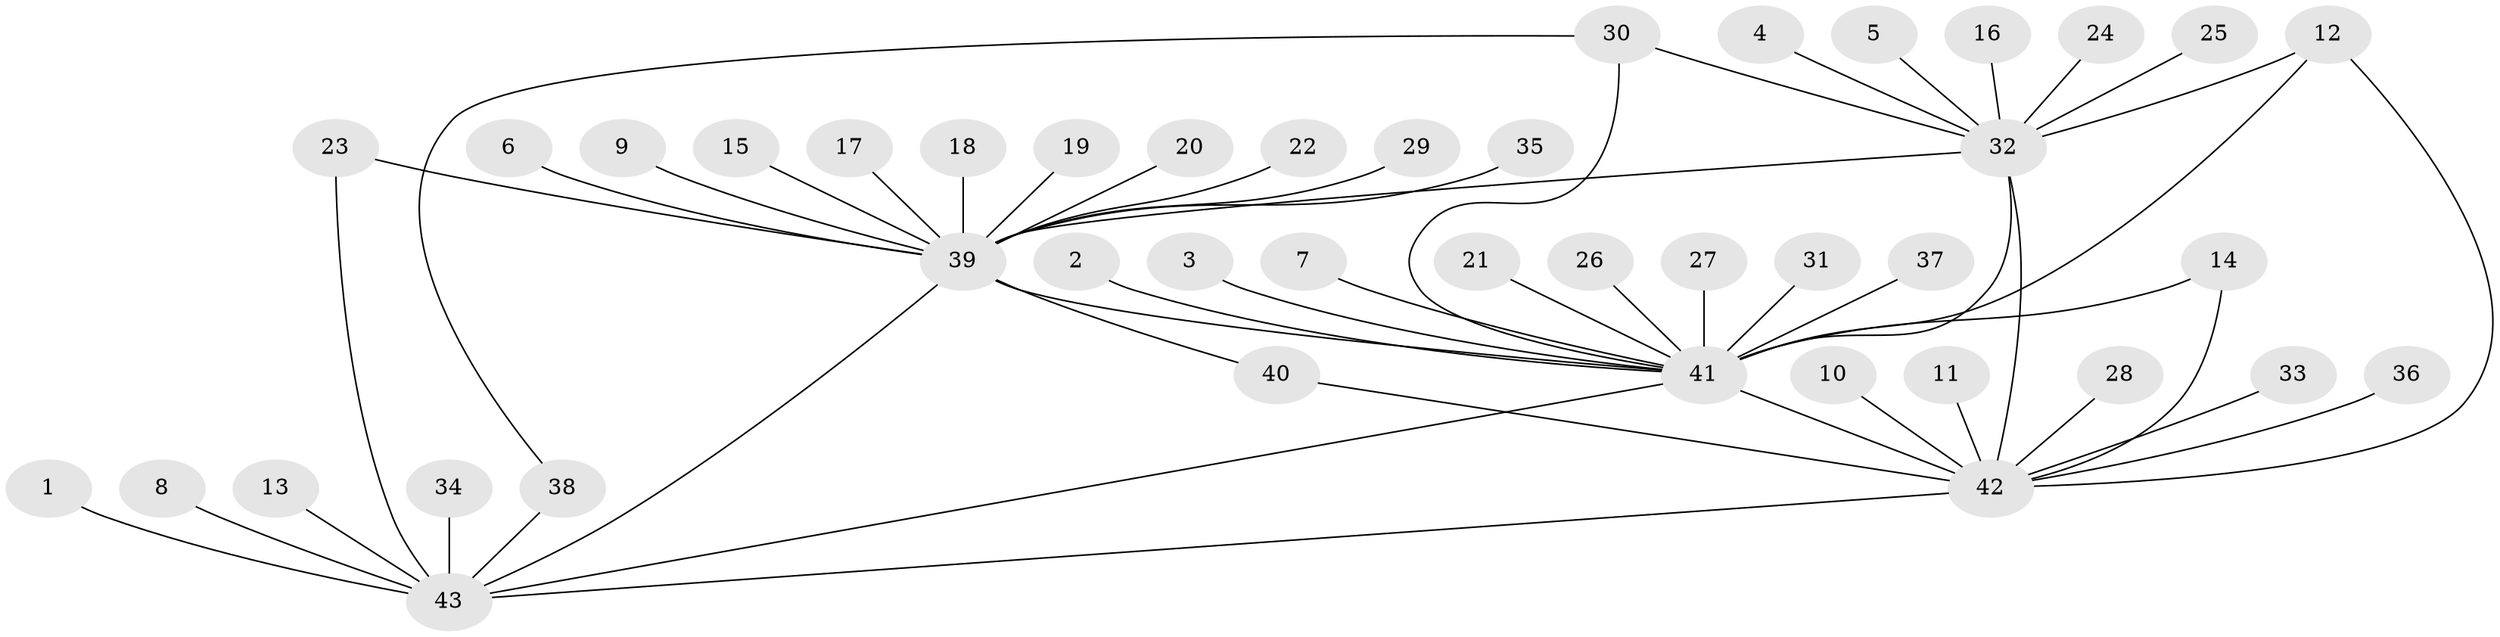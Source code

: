 // original degree distribution, {17: 0.023255813953488372, 4: 0.046511627906976744, 1: 0.6395348837209303, 11: 0.011627906976744186, 6: 0.011627906976744186, 13: 0.011627906976744186, 3: 0.06976744186046512, 5: 0.011627906976744186, 12: 0.011627906976744186, 2: 0.16279069767441862}
// Generated by graph-tools (version 1.1) at 2025/49/03/09/25 03:49:50]
// undirected, 43 vertices, 53 edges
graph export_dot {
graph [start="1"]
  node [color=gray90,style=filled];
  1;
  2;
  3;
  4;
  5;
  6;
  7;
  8;
  9;
  10;
  11;
  12;
  13;
  14;
  15;
  16;
  17;
  18;
  19;
  20;
  21;
  22;
  23;
  24;
  25;
  26;
  27;
  28;
  29;
  30;
  31;
  32;
  33;
  34;
  35;
  36;
  37;
  38;
  39;
  40;
  41;
  42;
  43;
  1 -- 43 [weight=1.0];
  2 -- 41 [weight=1.0];
  3 -- 41 [weight=1.0];
  4 -- 32 [weight=1.0];
  5 -- 32 [weight=1.0];
  6 -- 39 [weight=1.0];
  7 -- 41 [weight=1.0];
  8 -- 43 [weight=1.0];
  9 -- 39 [weight=1.0];
  10 -- 42 [weight=1.0];
  11 -- 42 [weight=1.0];
  12 -- 32 [weight=1.0];
  12 -- 41 [weight=1.0];
  12 -- 42 [weight=1.0];
  13 -- 43 [weight=1.0];
  14 -- 41 [weight=1.0];
  14 -- 42 [weight=1.0];
  15 -- 39 [weight=1.0];
  16 -- 32 [weight=1.0];
  17 -- 39 [weight=1.0];
  18 -- 39 [weight=1.0];
  19 -- 39 [weight=1.0];
  20 -- 39 [weight=1.0];
  21 -- 41 [weight=1.0];
  22 -- 39 [weight=1.0];
  23 -- 39 [weight=1.0];
  23 -- 43 [weight=1.0];
  24 -- 32 [weight=1.0];
  25 -- 32 [weight=1.0];
  26 -- 41 [weight=1.0];
  27 -- 41 [weight=1.0];
  28 -- 42 [weight=1.0];
  29 -- 39 [weight=1.0];
  30 -- 32 [weight=1.0];
  30 -- 38 [weight=1.0];
  30 -- 41 [weight=1.0];
  31 -- 41 [weight=2.0];
  32 -- 39 [weight=1.0];
  32 -- 41 [weight=1.0];
  32 -- 42 [weight=1.0];
  33 -- 42 [weight=1.0];
  34 -- 43 [weight=1.0];
  35 -- 39 [weight=1.0];
  36 -- 42 [weight=1.0];
  37 -- 41 [weight=1.0];
  38 -- 43 [weight=1.0];
  39 -- 40 [weight=1.0];
  39 -- 41 [weight=1.0];
  39 -- 43 [weight=1.0];
  40 -- 42 [weight=1.0];
  41 -- 42 [weight=2.0];
  41 -- 43 [weight=1.0];
  42 -- 43 [weight=1.0];
}
